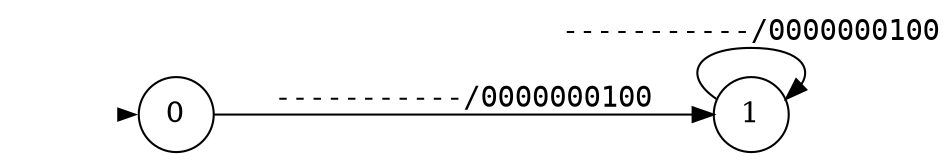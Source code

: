 digraph""{graph[rankdir=LR,ranksep=0.8,nodesep=0.2];node[shape=circle];edge[fontname=mono];init[shape=point,style=invis];0[label="0"];1[label="1"];init->0[penwidth=0,tooltip="initialstate"];0->1[label="-----------/0000000100\l",labeltooltip="&#8868;/&#172;a&#8743;&#172;waiting&#8743;&#172;g&#8743;&#172;e&#8743;&#172;c&#8743;&#172;b&#8743;&#172;isolation&#8743;charging&#8743;&#172;d&#8743;&#172;f&#10;"];1->1[label="-----------/0000000100\l",labeltooltip="&#8868;/&#172;a&#8743;&#172;waiting&#8743;&#172;g&#8743;&#172;e&#8743;&#172;c&#8743;&#172;b&#8743;&#172;isolation&#8743;charging&#8743;&#172;d&#8743;&#172;f&#10;"];}
